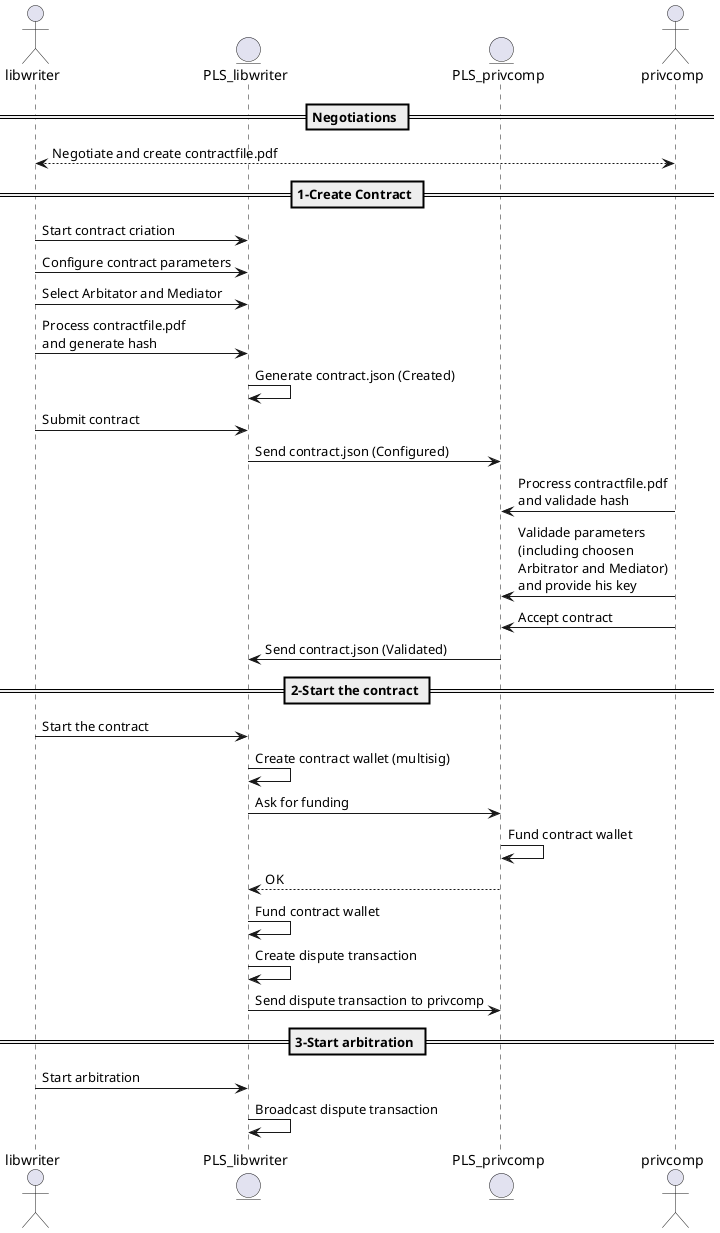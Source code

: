 @startuml

actor libwriter
entity PLS_libwriter
entity PLS_privcomp
actor privcomp

== Negotiations ==
libwriter <--> privcomp : Negotiate and create contractfile.pdf
== 1-Create Contract == 
libwriter -> PLS_libwriter : Start contract criation
libwriter -> PLS_libwriter : Configure contract parameters
libwriter -> PLS_libwriter : Select Arbitator and Mediator
libwriter -> PLS_libwriter : Process contractfile.pdf\nand generate hash
PLS_libwriter -> PLS_libwriter : Generate contract.json (Created)
libwriter -> PLS_libwriter : Submit contract
PLS_libwriter -> PLS_privcomp : Send contract.json (Configured)
privcomp -> PLS_privcomp : Procress contractfile.pdf\nand validade hash
privcomp -> PLS_privcomp : Validade parameters\n(including choosen\nArbitrator and Mediator)\nand provide his key
privcomp -> PLS_privcomp : Accept contract
PLS_privcomp -> PLS_libwriter : Send contract.json (Validated)

== 2-Start the contract ==
libwriter -> PLS_libwriter : Start the contract
PLS_libwriter -> PLS_libwriter : Create contract wallet (multisig)
PLS_libwriter -> PLS_privcomp : Ask for funding
PLS_privcomp -> PLS_privcomp : Fund contract wallet
PLS_privcomp --> PLS_libwriter : OK
PLS_libwriter -> PLS_libwriter : Fund contract wallet
PLS_libwriter -> PLS_libwriter : Create dispute transaction
PLS_libwriter -> PLS_privcomp : Send dispute transaction to privcomp

== 3-Start arbitration ==
libwriter -> PLS_libwriter : Start arbitration
PLS_libwriter -> PLS_libwriter : Broadcast dispute transaction

@enduml